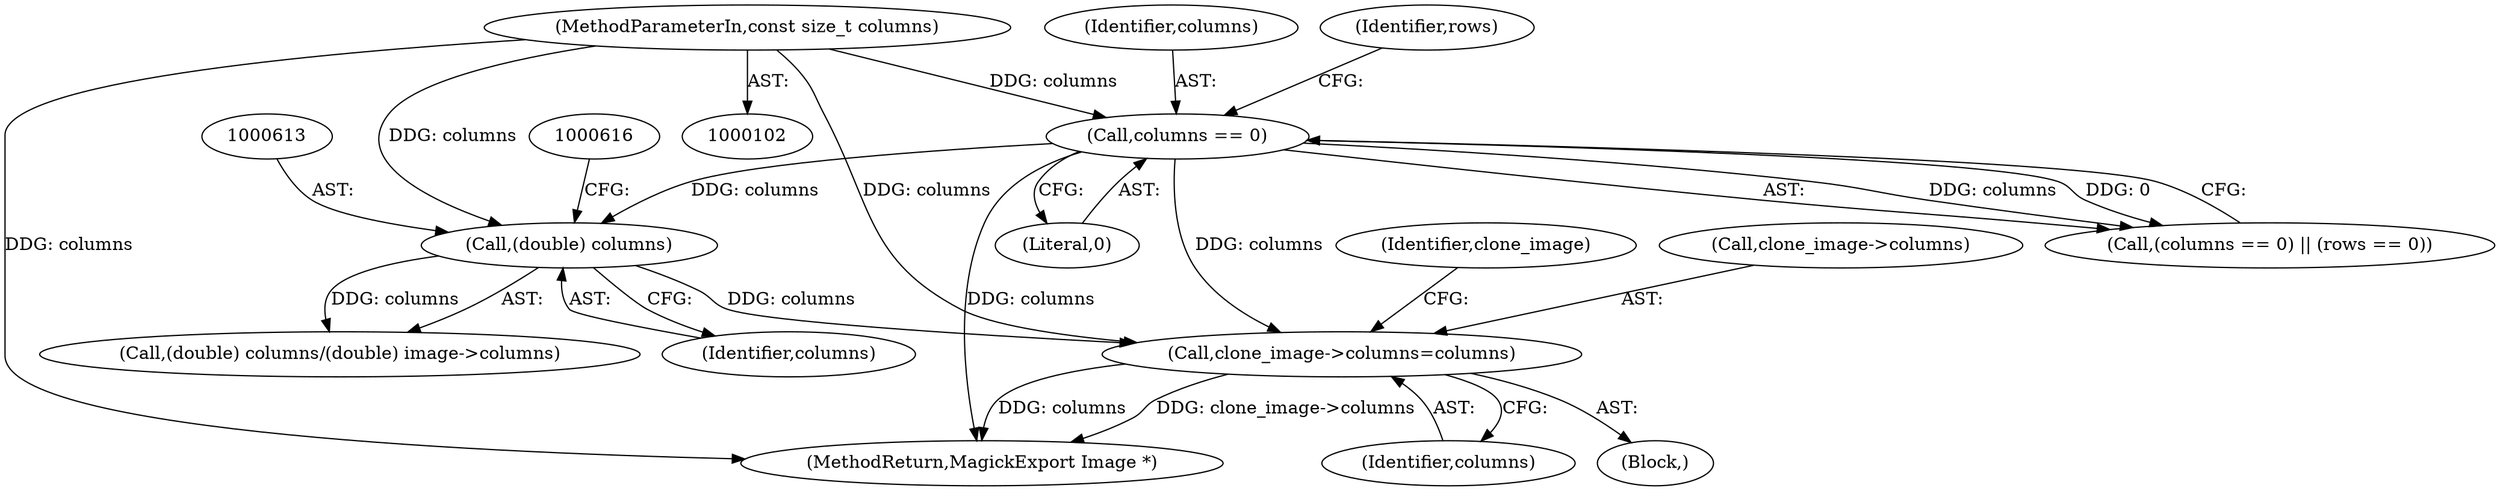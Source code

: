 digraph "0_ImageMagick_aecd0ada163a4d6c769cec178955d5f3e9316f2f_0@pointer" {
"1000748" [label="(Call,clone_image->columns=columns)"];
"1000612" [label="(Call,(double) columns)"];
"1000547" [label="(Call,columns == 0)"];
"1000104" [label="(MethodParameterIn,const size_t columns)"];
"1000611" [label="(Call,(double) columns/(double) image->columns)"];
"1000755" [label="(Identifier,clone_image)"];
"1000547" [label="(Call,columns == 0)"];
"1000752" [label="(Identifier,columns)"];
"1000104" [label="(MethodParameterIn,const size_t columns)"];
"1000614" [label="(Identifier,columns)"];
"1000768" [label="(MethodReturn,MagickExport Image *)"];
"1000549" [label="(Literal,0)"];
"1000748" [label="(Call,clone_image->columns=columns)"];
"1000546" [label="(Call,(columns == 0) || (rows == 0))"];
"1000749" [label="(Call,clone_image->columns)"];
"1000108" [label="(Block,)"];
"1000612" [label="(Call,(double) columns)"];
"1000551" [label="(Identifier,rows)"];
"1000548" [label="(Identifier,columns)"];
"1000748" -> "1000108"  [label="AST: "];
"1000748" -> "1000752"  [label="CFG: "];
"1000749" -> "1000748"  [label="AST: "];
"1000752" -> "1000748"  [label="AST: "];
"1000755" -> "1000748"  [label="CFG: "];
"1000748" -> "1000768"  [label="DDG: clone_image->columns"];
"1000748" -> "1000768"  [label="DDG: columns"];
"1000612" -> "1000748"  [label="DDG: columns"];
"1000547" -> "1000748"  [label="DDG: columns"];
"1000104" -> "1000748"  [label="DDG: columns"];
"1000612" -> "1000611"  [label="AST: "];
"1000612" -> "1000614"  [label="CFG: "];
"1000613" -> "1000612"  [label="AST: "];
"1000614" -> "1000612"  [label="AST: "];
"1000616" -> "1000612"  [label="CFG: "];
"1000612" -> "1000611"  [label="DDG: columns"];
"1000547" -> "1000612"  [label="DDG: columns"];
"1000104" -> "1000612"  [label="DDG: columns"];
"1000547" -> "1000546"  [label="AST: "];
"1000547" -> "1000549"  [label="CFG: "];
"1000548" -> "1000547"  [label="AST: "];
"1000549" -> "1000547"  [label="AST: "];
"1000551" -> "1000547"  [label="CFG: "];
"1000546" -> "1000547"  [label="CFG: "];
"1000547" -> "1000768"  [label="DDG: columns"];
"1000547" -> "1000546"  [label="DDG: columns"];
"1000547" -> "1000546"  [label="DDG: 0"];
"1000104" -> "1000547"  [label="DDG: columns"];
"1000104" -> "1000102"  [label="AST: "];
"1000104" -> "1000768"  [label="DDG: columns"];
}
